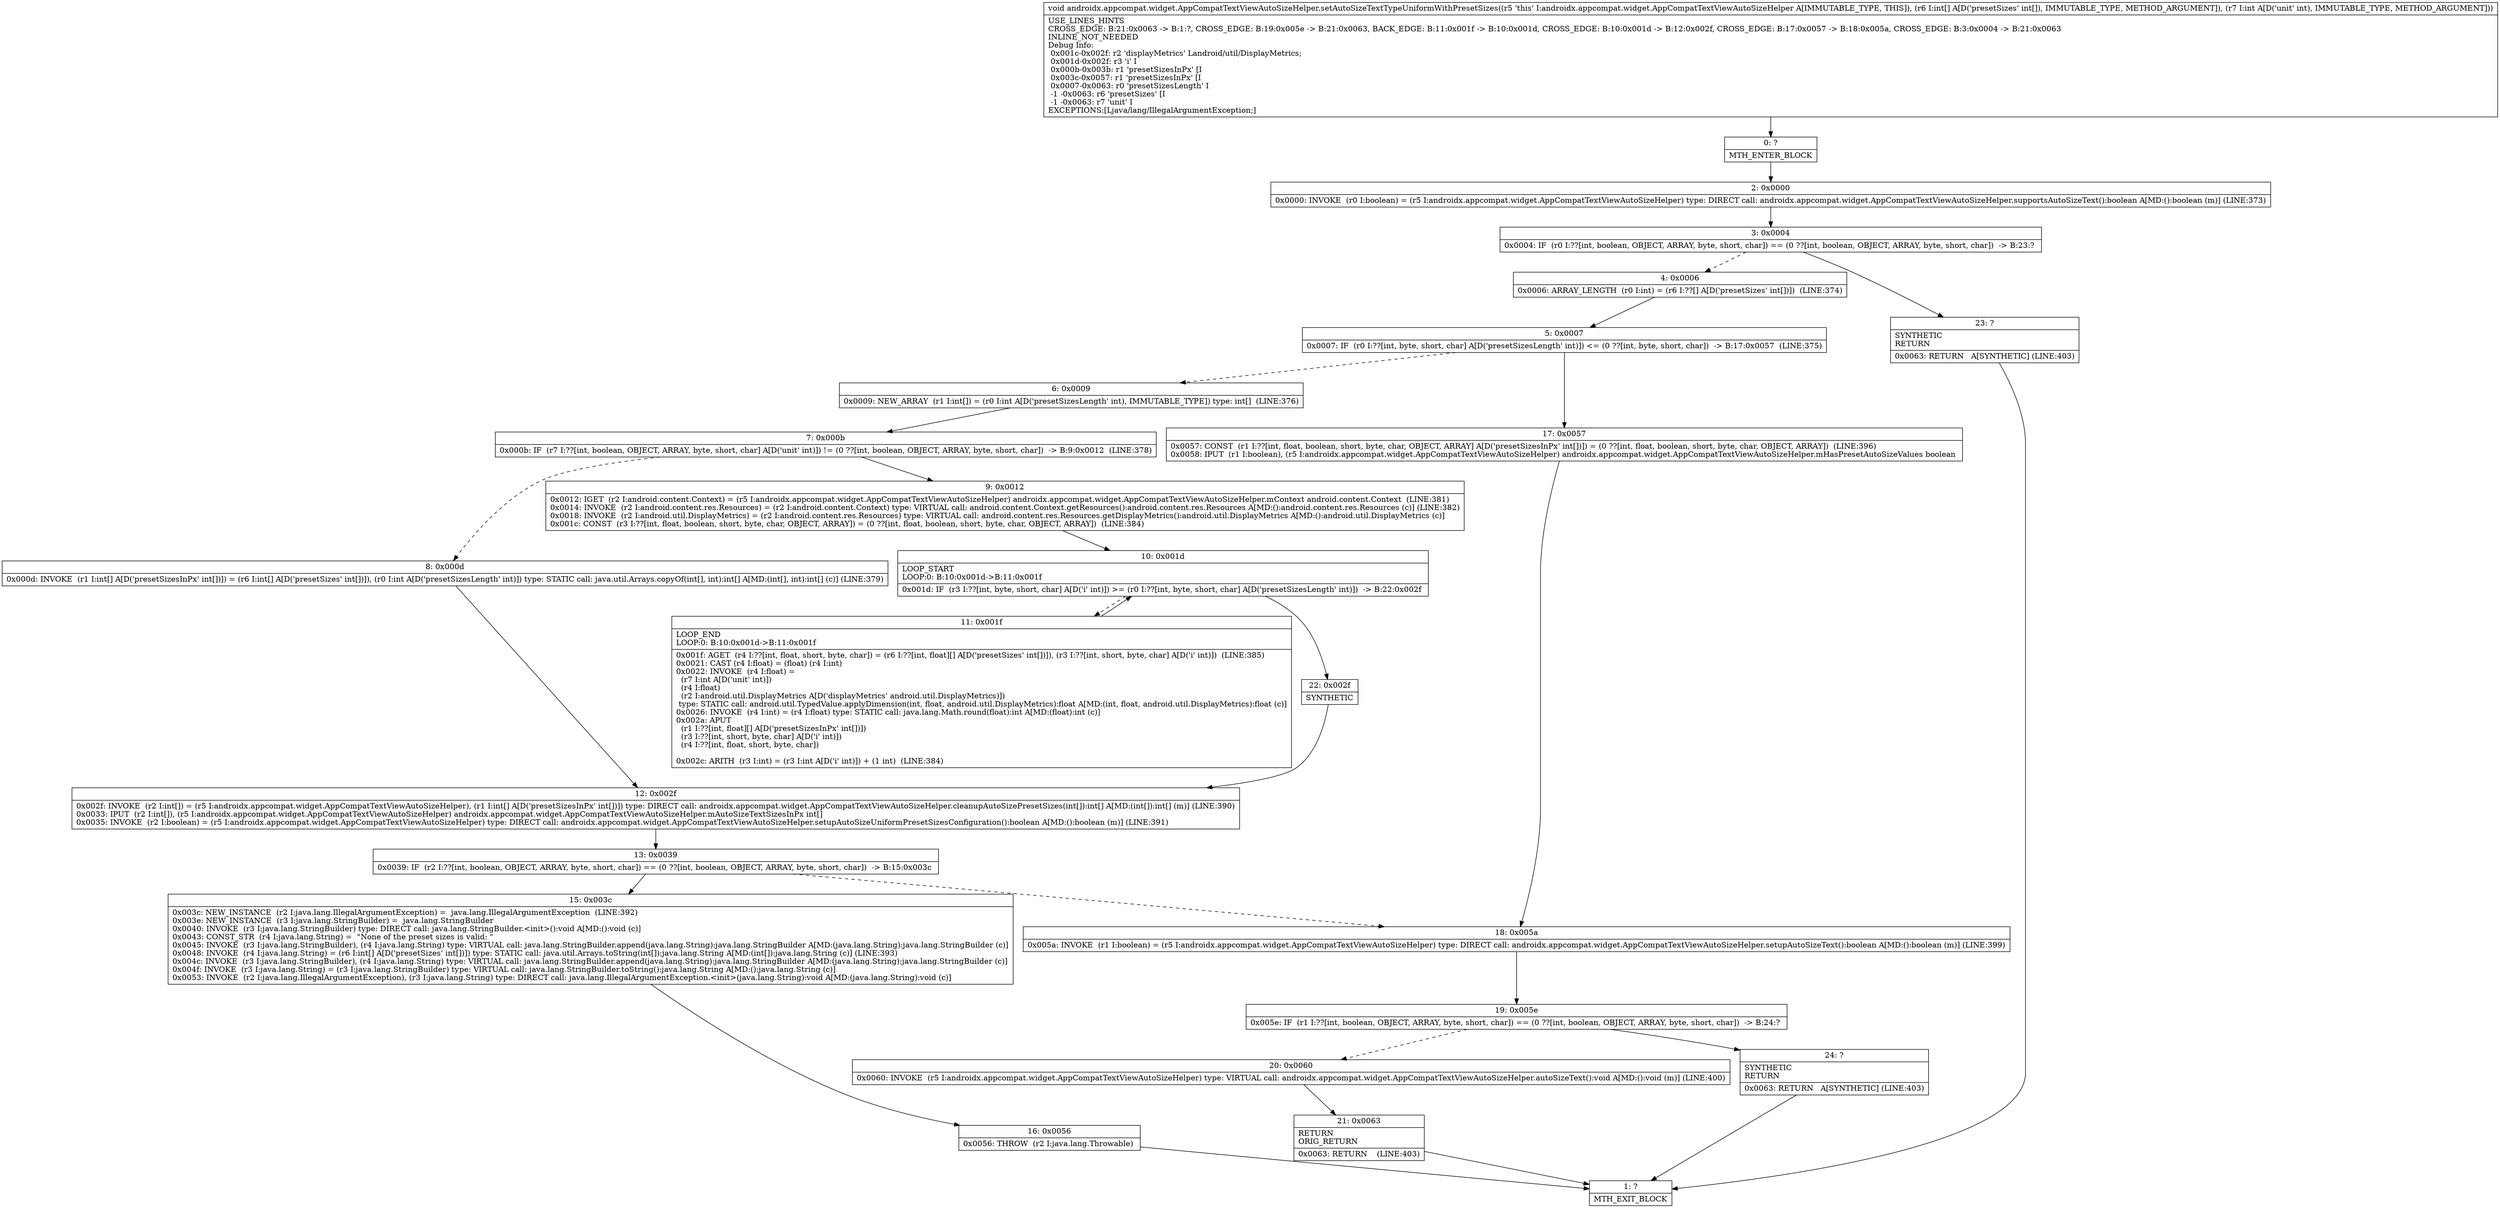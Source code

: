 digraph "CFG forandroidx.appcompat.widget.AppCompatTextViewAutoSizeHelper.setAutoSizeTextTypeUniformWithPresetSizes([II)V" {
Node_0 [shape=record,label="{0\:\ ?|MTH_ENTER_BLOCK\l}"];
Node_2 [shape=record,label="{2\:\ 0x0000|0x0000: INVOKE  (r0 I:boolean) = (r5 I:androidx.appcompat.widget.AppCompatTextViewAutoSizeHelper) type: DIRECT call: androidx.appcompat.widget.AppCompatTextViewAutoSizeHelper.supportsAutoSizeText():boolean A[MD:():boolean (m)] (LINE:373)\l}"];
Node_3 [shape=record,label="{3\:\ 0x0004|0x0004: IF  (r0 I:??[int, boolean, OBJECT, ARRAY, byte, short, char]) == (0 ??[int, boolean, OBJECT, ARRAY, byte, short, char])  \-\> B:23:? \l}"];
Node_4 [shape=record,label="{4\:\ 0x0006|0x0006: ARRAY_LENGTH  (r0 I:int) = (r6 I:??[] A[D('presetSizes' int[])])  (LINE:374)\l}"];
Node_5 [shape=record,label="{5\:\ 0x0007|0x0007: IF  (r0 I:??[int, byte, short, char] A[D('presetSizesLength' int)]) \<= (0 ??[int, byte, short, char])  \-\> B:17:0x0057  (LINE:375)\l}"];
Node_6 [shape=record,label="{6\:\ 0x0009|0x0009: NEW_ARRAY  (r1 I:int[]) = (r0 I:int A[D('presetSizesLength' int), IMMUTABLE_TYPE]) type: int[]  (LINE:376)\l}"];
Node_7 [shape=record,label="{7\:\ 0x000b|0x000b: IF  (r7 I:??[int, boolean, OBJECT, ARRAY, byte, short, char] A[D('unit' int)]) != (0 ??[int, boolean, OBJECT, ARRAY, byte, short, char])  \-\> B:9:0x0012  (LINE:378)\l}"];
Node_8 [shape=record,label="{8\:\ 0x000d|0x000d: INVOKE  (r1 I:int[] A[D('presetSizesInPx' int[])]) = (r6 I:int[] A[D('presetSizes' int[])]), (r0 I:int A[D('presetSizesLength' int)]) type: STATIC call: java.util.Arrays.copyOf(int[], int):int[] A[MD:(int[], int):int[] (c)] (LINE:379)\l}"];
Node_12 [shape=record,label="{12\:\ 0x002f|0x002f: INVOKE  (r2 I:int[]) = (r5 I:androidx.appcompat.widget.AppCompatTextViewAutoSizeHelper), (r1 I:int[] A[D('presetSizesInPx' int[])]) type: DIRECT call: androidx.appcompat.widget.AppCompatTextViewAutoSizeHelper.cleanupAutoSizePresetSizes(int[]):int[] A[MD:(int[]):int[] (m)] (LINE:390)\l0x0033: IPUT  (r2 I:int[]), (r5 I:androidx.appcompat.widget.AppCompatTextViewAutoSizeHelper) androidx.appcompat.widget.AppCompatTextViewAutoSizeHelper.mAutoSizeTextSizesInPx int[] \l0x0035: INVOKE  (r2 I:boolean) = (r5 I:androidx.appcompat.widget.AppCompatTextViewAutoSizeHelper) type: DIRECT call: androidx.appcompat.widget.AppCompatTextViewAutoSizeHelper.setupAutoSizeUniformPresetSizesConfiguration():boolean A[MD:():boolean (m)] (LINE:391)\l}"];
Node_13 [shape=record,label="{13\:\ 0x0039|0x0039: IF  (r2 I:??[int, boolean, OBJECT, ARRAY, byte, short, char]) == (0 ??[int, boolean, OBJECT, ARRAY, byte, short, char])  \-\> B:15:0x003c \l}"];
Node_15 [shape=record,label="{15\:\ 0x003c|0x003c: NEW_INSTANCE  (r2 I:java.lang.IllegalArgumentException) =  java.lang.IllegalArgumentException  (LINE:392)\l0x003e: NEW_INSTANCE  (r3 I:java.lang.StringBuilder) =  java.lang.StringBuilder \l0x0040: INVOKE  (r3 I:java.lang.StringBuilder) type: DIRECT call: java.lang.StringBuilder.\<init\>():void A[MD:():void (c)]\l0x0043: CONST_STR  (r4 I:java.lang.String) =  \"None of the preset sizes is valid: \" \l0x0045: INVOKE  (r3 I:java.lang.StringBuilder), (r4 I:java.lang.String) type: VIRTUAL call: java.lang.StringBuilder.append(java.lang.String):java.lang.StringBuilder A[MD:(java.lang.String):java.lang.StringBuilder (c)]\l0x0048: INVOKE  (r4 I:java.lang.String) = (r6 I:int[] A[D('presetSizes' int[])]) type: STATIC call: java.util.Arrays.toString(int[]):java.lang.String A[MD:(int[]):java.lang.String (c)] (LINE:393)\l0x004c: INVOKE  (r3 I:java.lang.StringBuilder), (r4 I:java.lang.String) type: VIRTUAL call: java.lang.StringBuilder.append(java.lang.String):java.lang.StringBuilder A[MD:(java.lang.String):java.lang.StringBuilder (c)]\l0x004f: INVOKE  (r3 I:java.lang.String) = (r3 I:java.lang.StringBuilder) type: VIRTUAL call: java.lang.StringBuilder.toString():java.lang.String A[MD:():java.lang.String (c)]\l0x0053: INVOKE  (r2 I:java.lang.IllegalArgumentException), (r3 I:java.lang.String) type: DIRECT call: java.lang.IllegalArgumentException.\<init\>(java.lang.String):void A[MD:(java.lang.String):void (c)]\l}"];
Node_16 [shape=record,label="{16\:\ 0x0056|0x0056: THROW  (r2 I:java.lang.Throwable) \l}"];
Node_1 [shape=record,label="{1\:\ ?|MTH_EXIT_BLOCK\l}"];
Node_18 [shape=record,label="{18\:\ 0x005a|0x005a: INVOKE  (r1 I:boolean) = (r5 I:androidx.appcompat.widget.AppCompatTextViewAutoSizeHelper) type: DIRECT call: androidx.appcompat.widget.AppCompatTextViewAutoSizeHelper.setupAutoSizeText():boolean A[MD:():boolean (m)] (LINE:399)\l}"];
Node_19 [shape=record,label="{19\:\ 0x005e|0x005e: IF  (r1 I:??[int, boolean, OBJECT, ARRAY, byte, short, char]) == (0 ??[int, boolean, OBJECT, ARRAY, byte, short, char])  \-\> B:24:? \l}"];
Node_20 [shape=record,label="{20\:\ 0x0060|0x0060: INVOKE  (r5 I:androidx.appcompat.widget.AppCompatTextViewAutoSizeHelper) type: VIRTUAL call: androidx.appcompat.widget.AppCompatTextViewAutoSizeHelper.autoSizeText():void A[MD:():void (m)] (LINE:400)\l}"];
Node_21 [shape=record,label="{21\:\ 0x0063|RETURN\lORIG_RETURN\l|0x0063: RETURN    (LINE:403)\l}"];
Node_24 [shape=record,label="{24\:\ ?|SYNTHETIC\lRETURN\l|0x0063: RETURN   A[SYNTHETIC] (LINE:403)\l}"];
Node_9 [shape=record,label="{9\:\ 0x0012|0x0012: IGET  (r2 I:android.content.Context) = (r5 I:androidx.appcompat.widget.AppCompatTextViewAutoSizeHelper) androidx.appcompat.widget.AppCompatTextViewAutoSizeHelper.mContext android.content.Context  (LINE:381)\l0x0014: INVOKE  (r2 I:android.content.res.Resources) = (r2 I:android.content.Context) type: VIRTUAL call: android.content.Context.getResources():android.content.res.Resources A[MD:():android.content.res.Resources (c)] (LINE:382)\l0x0018: INVOKE  (r2 I:android.util.DisplayMetrics) = (r2 I:android.content.res.Resources) type: VIRTUAL call: android.content.res.Resources.getDisplayMetrics():android.util.DisplayMetrics A[MD:():android.util.DisplayMetrics (c)]\l0x001c: CONST  (r3 I:??[int, float, boolean, short, byte, char, OBJECT, ARRAY]) = (0 ??[int, float, boolean, short, byte, char, OBJECT, ARRAY])  (LINE:384)\l}"];
Node_10 [shape=record,label="{10\:\ 0x001d|LOOP_START\lLOOP:0: B:10:0x001d\-\>B:11:0x001f\l|0x001d: IF  (r3 I:??[int, byte, short, char] A[D('i' int)]) \>= (r0 I:??[int, byte, short, char] A[D('presetSizesLength' int)])  \-\> B:22:0x002f \l}"];
Node_11 [shape=record,label="{11\:\ 0x001f|LOOP_END\lLOOP:0: B:10:0x001d\-\>B:11:0x001f\l|0x001f: AGET  (r4 I:??[int, float, short, byte, char]) = (r6 I:??[int, float][] A[D('presetSizes' int[])]), (r3 I:??[int, short, byte, char] A[D('i' int)])  (LINE:385)\l0x0021: CAST (r4 I:float) = (float) (r4 I:int) \l0x0022: INVOKE  (r4 I:float) = \l  (r7 I:int A[D('unit' int)])\l  (r4 I:float)\l  (r2 I:android.util.DisplayMetrics A[D('displayMetrics' android.util.DisplayMetrics)])\l type: STATIC call: android.util.TypedValue.applyDimension(int, float, android.util.DisplayMetrics):float A[MD:(int, float, android.util.DisplayMetrics):float (c)]\l0x0026: INVOKE  (r4 I:int) = (r4 I:float) type: STATIC call: java.lang.Math.round(float):int A[MD:(float):int (c)]\l0x002a: APUT  \l  (r1 I:??[int, float][] A[D('presetSizesInPx' int[])])\l  (r3 I:??[int, short, byte, char] A[D('i' int)])\l  (r4 I:??[int, float, short, byte, char])\l \l0x002c: ARITH  (r3 I:int) = (r3 I:int A[D('i' int)]) + (1 int)  (LINE:384)\l}"];
Node_22 [shape=record,label="{22\:\ 0x002f|SYNTHETIC\l}"];
Node_17 [shape=record,label="{17\:\ 0x0057|0x0057: CONST  (r1 I:??[int, float, boolean, short, byte, char, OBJECT, ARRAY] A[D('presetSizesInPx' int[])]) = (0 ??[int, float, boolean, short, byte, char, OBJECT, ARRAY])  (LINE:396)\l0x0058: IPUT  (r1 I:boolean), (r5 I:androidx.appcompat.widget.AppCompatTextViewAutoSizeHelper) androidx.appcompat.widget.AppCompatTextViewAutoSizeHelper.mHasPresetAutoSizeValues boolean \l}"];
Node_23 [shape=record,label="{23\:\ ?|SYNTHETIC\lRETURN\l|0x0063: RETURN   A[SYNTHETIC] (LINE:403)\l}"];
MethodNode[shape=record,label="{void androidx.appcompat.widget.AppCompatTextViewAutoSizeHelper.setAutoSizeTextTypeUniformWithPresetSizes((r5 'this' I:androidx.appcompat.widget.AppCompatTextViewAutoSizeHelper A[IMMUTABLE_TYPE, THIS]), (r6 I:int[] A[D('presetSizes' int[]), IMMUTABLE_TYPE, METHOD_ARGUMENT]), (r7 I:int A[D('unit' int), IMMUTABLE_TYPE, METHOD_ARGUMENT]))  | USE_LINES_HINTS\lCROSS_EDGE: B:21:0x0063 \-\> B:1:?, CROSS_EDGE: B:19:0x005e \-\> B:21:0x0063, BACK_EDGE: B:11:0x001f \-\> B:10:0x001d, CROSS_EDGE: B:10:0x001d \-\> B:12:0x002f, CROSS_EDGE: B:17:0x0057 \-\> B:18:0x005a, CROSS_EDGE: B:3:0x0004 \-\> B:21:0x0063\lINLINE_NOT_NEEDED\lDebug Info:\l  0x001c\-0x002f: r2 'displayMetrics' Landroid\/util\/DisplayMetrics;\l  0x001d\-0x002f: r3 'i' I\l  0x000b\-0x003b: r1 'presetSizesInPx' [I\l  0x003c\-0x0057: r1 'presetSizesInPx' [I\l  0x0007\-0x0063: r0 'presetSizesLength' I\l  \-1 \-0x0063: r6 'presetSizes' [I\l  \-1 \-0x0063: r7 'unit' I\lEXCEPTIONS:[Ljava\/lang\/IllegalArgumentException;]\l}"];
MethodNode -> Node_0;Node_0 -> Node_2;
Node_2 -> Node_3;
Node_3 -> Node_4[style=dashed];
Node_3 -> Node_23;
Node_4 -> Node_5;
Node_5 -> Node_6[style=dashed];
Node_5 -> Node_17;
Node_6 -> Node_7;
Node_7 -> Node_8[style=dashed];
Node_7 -> Node_9;
Node_8 -> Node_12;
Node_12 -> Node_13;
Node_13 -> Node_15;
Node_13 -> Node_18[style=dashed];
Node_15 -> Node_16;
Node_16 -> Node_1;
Node_18 -> Node_19;
Node_19 -> Node_20[style=dashed];
Node_19 -> Node_24;
Node_20 -> Node_21;
Node_21 -> Node_1;
Node_24 -> Node_1;
Node_9 -> Node_10;
Node_10 -> Node_11[style=dashed];
Node_10 -> Node_22;
Node_11 -> Node_10;
Node_22 -> Node_12;
Node_17 -> Node_18;
Node_23 -> Node_1;
}

